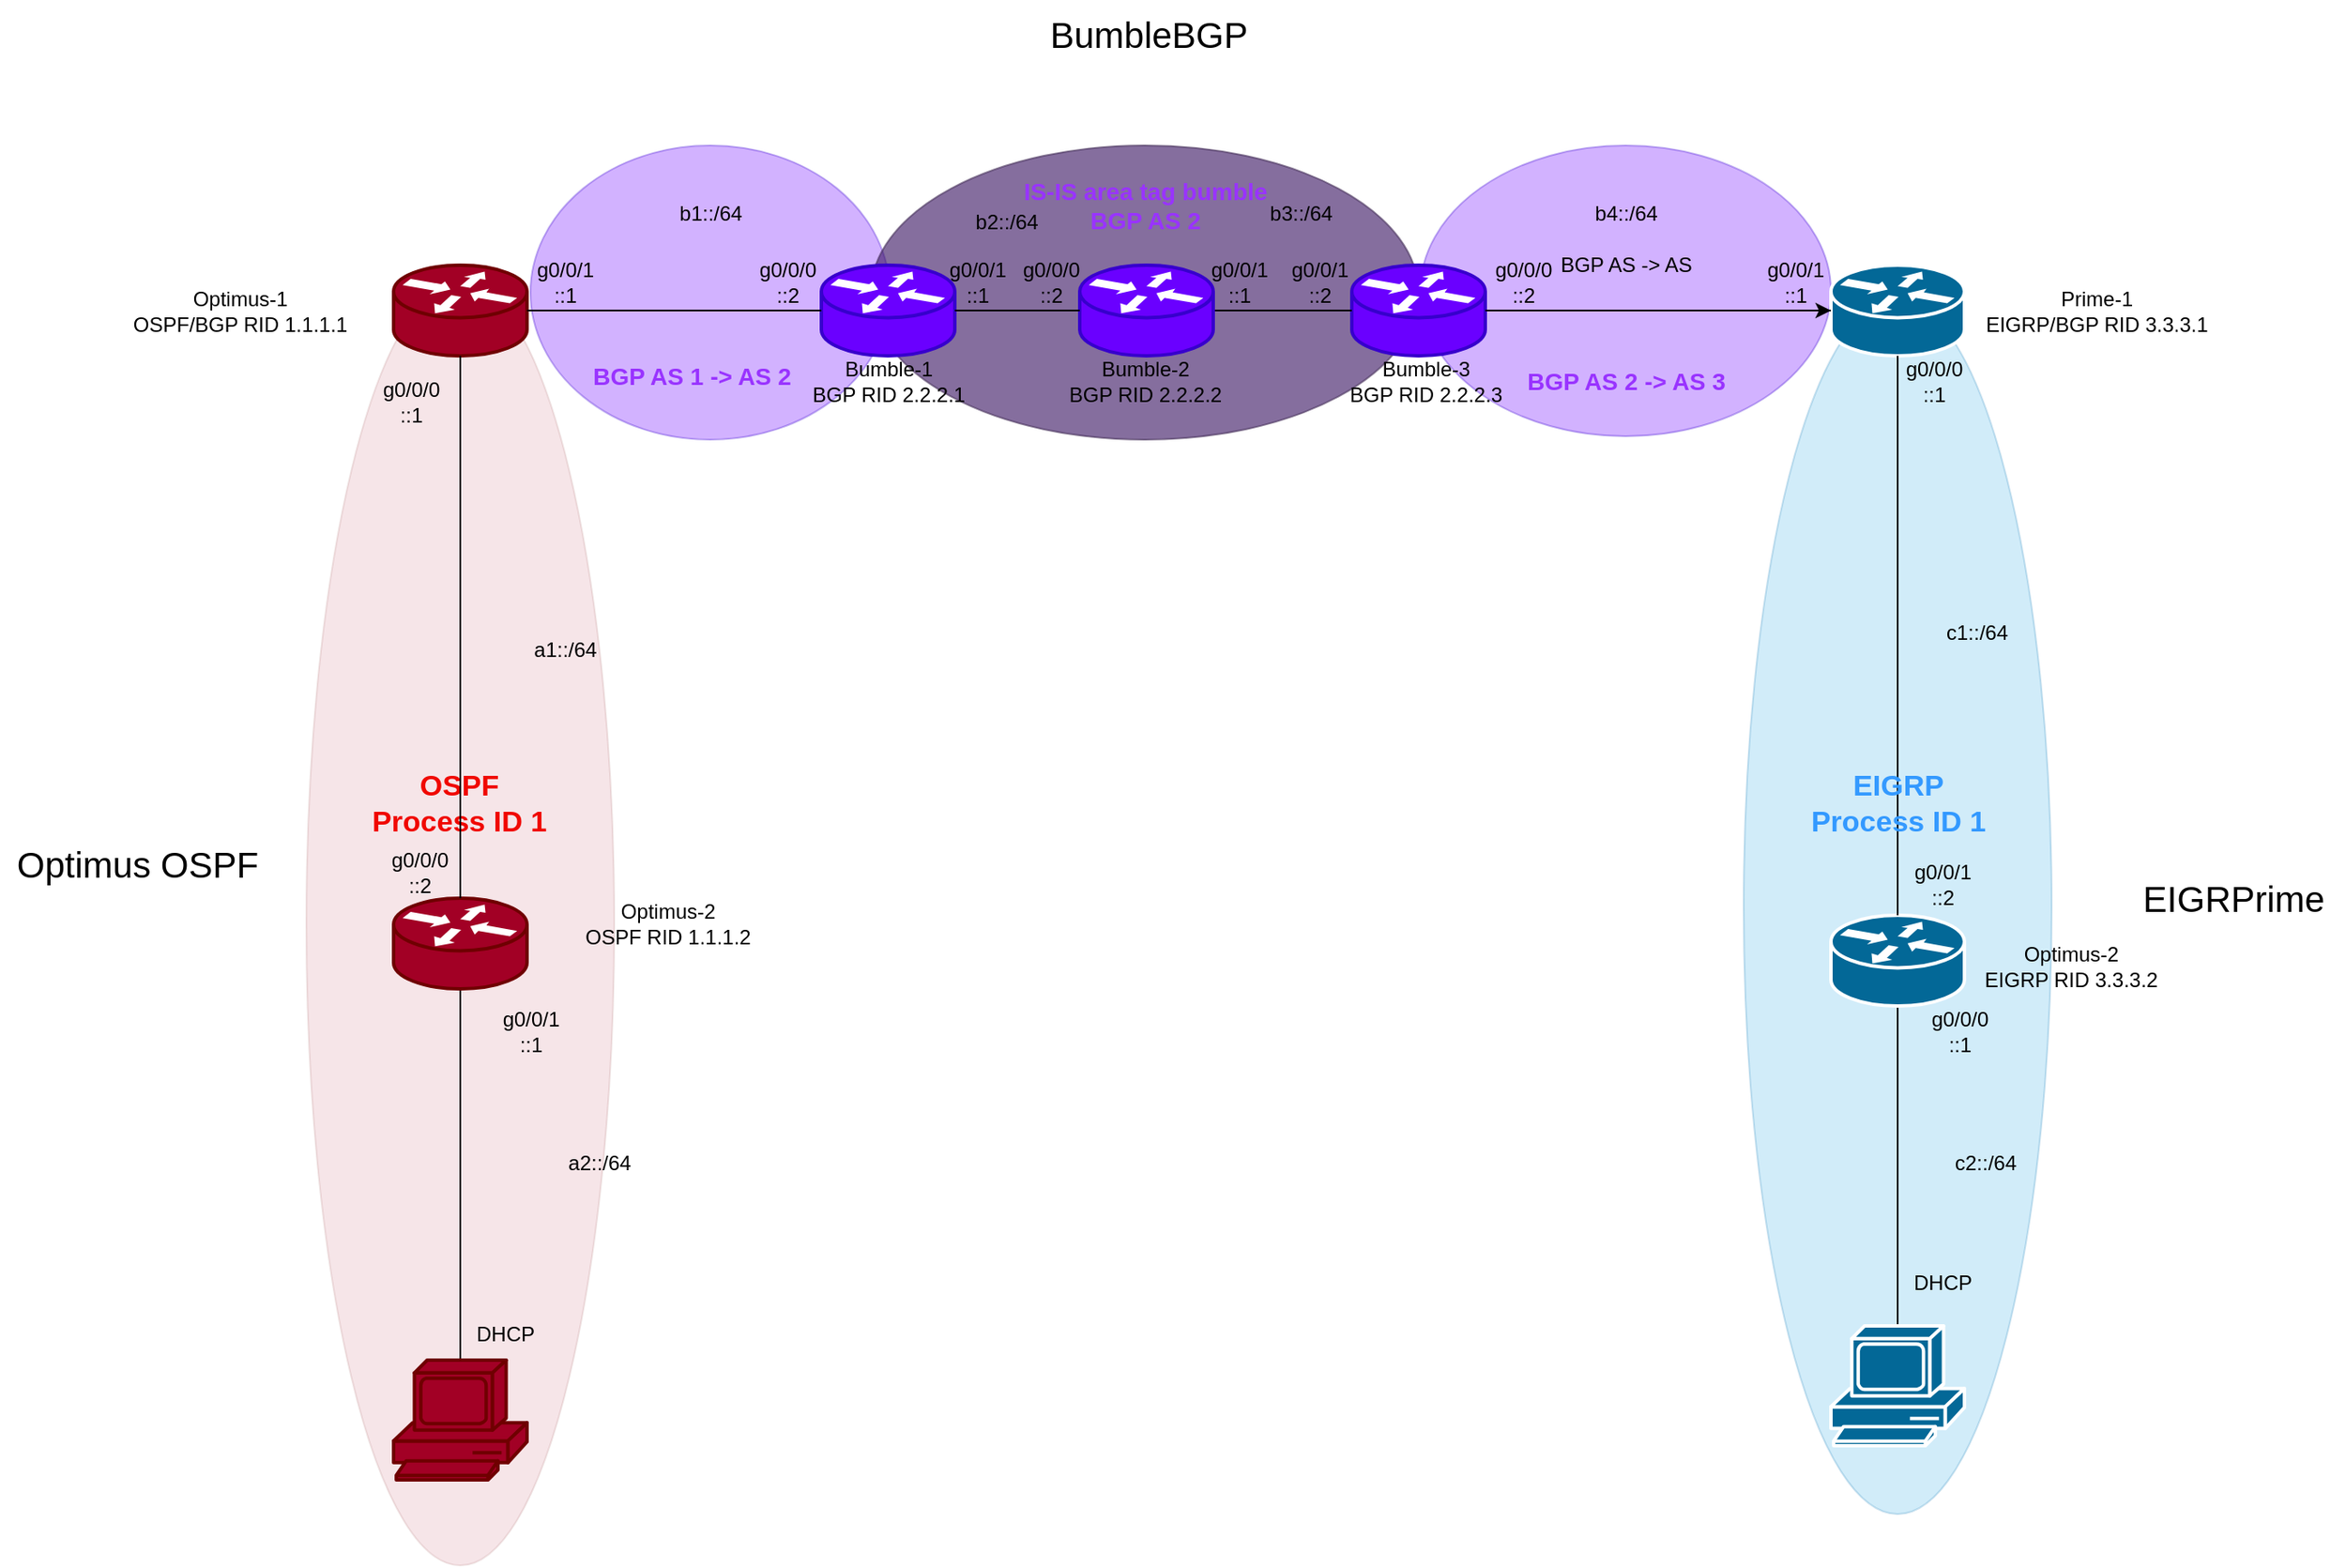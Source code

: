 <mxfile version="24.7.17">
  <diagram name="Page-1" id="sI1Y_BSzd4AdlZKSsxkL">
    <mxGraphModel dx="1566" dy="1156" grid="1" gridSize="10" guides="1" tooltips="1" connect="1" arrows="1" fold="1" page="1" pageScale="1" pageWidth="850" pageHeight="1100" math="0" shadow="0">
      <root>
        <mxCell id="0" />
        <mxCell id="1" parent="0" />
        <mxCell id="1tPkZBKoetkwBq6yqgOu-6" value="" style="ellipse;whiteSpace=wrap;html=1;fillColor=#6a00ff;opacity=30;fontColor=#ffffff;strokeColor=#3700CC;" parent="1" vertex="1">
          <mxGeometry x="600" y="330" width="240" height="170" as="geometry" />
        </mxCell>
        <mxCell id="1tPkZBKoetkwBq6yqgOu-5" value="" style="ellipse;whiteSpace=wrap;html=1;fillColor=#6a00ff;opacity=30;fontColor=#ffffff;strokeColor=#3700CC;" parent="1" vertex="1">
          <mxGeometry x="80" y="330" width="210" height="172" as="geometry" />
        </mxCell>
        <mxCell id="UPn8nsw803DuwbX5MxwD-7" value="" style="ellipse;whiteSpace=wrap;html=1;fillColor=#a20025;strokeColor=#6F0000;opacity=10;fontColor=#ffffff;" parent="1" vertex="1">
          <mxGeometry x="-51" y="410" width="180" height="750" as="geometry" />
        </mxCell>
        <mxCell id="UPn8nsw803DuwbX5MxwD-6" value="" style="ellipse;whiteSpace=wrap;html=1;fillColor=#340e5e;fontColor=#ffffff;strokeColor=#432D57;opacity=60;gradientColor=none;" parent="1" vertex="1">
          <mxGeometry x="279" y="330" width="320" height="172" as="geometry" />
        </mxCell>
        <mxCell id="UPn8nsw803DuwbX5MxwD-12" style="edgeStyle=orthogonalEdgeStyle;rounded=0;orthogonalLoop=1;jettySize=auto;html=1;exitX=1;exitY=0.5;exitDx=0;exitDy=0;exitPerimeter=0;" parent="1" source="UPn8nsw803DuwbX5MxwD-1" target="UPn8nsw803DuwbX5MxwD-5" edge="1">
          <mxGeometry relative="1" as="geometry" />
        </mxCell>
        <mxCell id="UPn8nsw803DuwbX5MxwD-1" value="" style="shape=mxgraph.cisco.routers.router;sketch=0;html=1;pointerEvents=1;dashed=0;fillColor=#6a00ff;strokeColor=#3700CC;strokeWidth=2;verticalLabelPosition=bottom;verticalAlign=top;align=center;outlineConnect=0;fontColor=#ffffff;" parent="1" vertex="1">
          <mxGeometry x="560" y="400" width="78" height="53" as="geometry" />
        </mxCell>
        <mxCell id="UPn8nsw803DuwbX5MxwD-11" style="edgeStyle=orthogonalEdgeStyle;rounded=0;orthogonalLoop=1;jettySize=auto;html=1;exitX=1;exitY=0.5;exitDx=0;exitDy=0;exitPerimeter=0;endArrow=none;endFill=0;" parent="1" source="UPn8nsw803DuwbX5MxwD-2" target="UPn8nsw803DuwbX5MxwD-1" edge="1">
          <mxGeometry relative="1" as="geometry" />
        </mxCell>
        <mxCell id="UPn8nsw803DuwbX5MxwD-2" value="" style="shape=mxgraph.cisco.routers.router;sketch=0;html=1;pointerEvents=1;dashed=0;fillColor=#6a00ff;strokeColor=#3700CC;strokeWidth=2;verticalLabelPosition=bottom;verticalAlign=top;align=center;outlineConnect=0;fontColor=#ffffff;" parent="1" vertex="1">
          <mxGeometry x="401" y="400" width="78" height="53" as="geometry" />
        </mxCell>
        <mxCell id="UPn8nsw803DuwbX5MxwD-3" value="" style="shape=mxgraph.cisco.routers.router;sketch=0;html=1;pointerEvents=1;dashed=0;fillColor=#6a00ff;strokeColor=#3700CC;strokeWidth=2;verticalLabelPosition=bottom;verticalAlign=top;align=center;outlineConnect=0;fontColor=#ffffff;" parent="1" vertex="1">
          <mxGeometry x="250" y="400" width="78" height="53" as="geometry" />
        </mxCell>
        <mxCell id="UPn8nsw803DuwbX5MxwD-4" value="" style="shape=mxgraph.cisco.routers.router;sketch=0;html=1;pointerEvents=1;dashed=0;fillColor=#a20025;strokeColor=#6F0000;strokeWidth=2;verticalLabelPosition=bottom;verticalAlign=top;align=center;outlineConnect=0;fontColor=#ffffff;" parent="1" vertex="1">
          <mxGeometry y="400" width="78" height="53" as="geometry" />
        </mxCell>
        <mxCell id="UPn8nsw803DuwbX5MxwD-8" value="" style="ellipse;whiteSpace=wrap;html=1;fillColor=#1ba1e2;fontColor=#ffffff;strokeColor=#006EAF;opacity=20;" parent="1" vertex="1">
          <mxGeometry x="789" y="420" width="180" height="710" as="geometry" />
        </mxCell>
        <mxCell id="UPn8nsw803DuwbX5MxwD-5" value="" style="shape=mxgraph.cisco.routers.router;sketch=0;html=1;pointerEvents=1;dashed=0;fillColor=#036897;strokeColor=#ffffff;strokeWidth=2;verticalLabelPosition=bottom;verticalAlign=top;align=center;outlineConnect=0;" parent="1" vertex="1">
          <mxGeometry x="840" y="400" width="78" height="53" as="geometry" />
        </mxCell>
        <mxCell id="UPn8nsw803DuwbX5MxwD-9" value="" style="endArrow=none;html=1;rounded=0;exitX=1;exitY=0.5;exitDx=0;exitDy=0;exitPerimeter=0;entryX=0;entryY=0.5;entryDx=0;entryDy=0;entryPerimeter=0;" parent="1" source="UPn8nsw803DuwbX5MxwD-4" target="UPn8nsw803DuwbX5MxwD-3" edge="1">
          <mxGeometry width="50" height="50" relative="1" as="geometry">
            <mxPoint x="160" y="630" as="sourcePoint" />
            <mxPoint x="210" y="580" as="targetPoint" />
          </mxGeometry>
        </mxCell>
        <mxCell id="UPn8nsw803DuwbX5MxwD-10" style="edgeStyle=orthogonalEdgeStyle;rounded=0;orthogonalLoop=1;jettySize=auto;html=1;exitX=1;exitY=0.5;exitDx=0;exitDy=0;exitPerimeter=0;entryX=0;entryY=0.5;entryDx=0;entryDy=0;entryPerimeter=0;endArrow=none;endFill=0;" parent="1" source="UPn8nsw803DuwbX5MxwD-3" target="UPn8nsw803DuwbX5MxwD-2" edge="1">
          <mxGeometry relative="1" as="geometry" />
        </mxCell>
        <mxCell id="UPn8nsw803DuwbX5MxwD-14" value="" style="endArrow=none;html=1;rounded=0;exitX=1;exitY=0.5;exitDx=0;exitDy=0;exitPerimeter=0;entryX=0;entryY=0.5;entryDx=0;entryDy=0;entryPerimeter=0;" parent="1" source="UPn8nsw803DuwbX5MxwD-1" target="UPn8nsw803DuwbX5MxwD-5" edge="1">
          <mxGeometry width="50" height="50" relative="1" as="geometry">
            <mxPoint x="670" y="610" as="sourcePoint" />
            <mxPoint x="720" y="560" as="targetPoint" />
          </mxGeometry>
        </mxCell>
        <mxCell id="UPn8nsw803DuwbX5MxwD-16" value="&lt;font color=&quot;#f00800&quot; style=&quot;font-size: 17px;&quot;&gt;&lt;b&gt;OSPF&lt;/b&gt;&lt;/font&gt;&lt;div&gt;&lt;font color=&quot;#f00800&quot; style=&quot;font-size: 17px;&quot;&gt;&lt;b&gt;Process ID 1&lt;/b&gt;&lt;/font&gt;&lt;/div&gt;" style="text;html=1;align=center;verticalAlign=middle;resizable=0;points=[];autosize=1;strokeColor=none;fillColor=none;" parent="1" vertex="1">
          <mxGeometry x="-27" y="690" width="130" height="50" as="geometry" />
        </mxCell>
        <mxCell id="UPn8nsw803DuwbX5MxwD-20" value="&lt;font color=&quot;#9933ff&quot; style=&quot;font-size: 14px;&quot;&gt;&lt;b style=&quot;&quot;&gt;BGP AS 1 -&amp;gt; AS 2&lt;/b&gt;&lt;/font&gt;" style="text;html=1;align=center;verticalAlign=middle;resizable=0;points=[];autosize=1;strokeColor=none;fillColor=none;" parent="1" vertex="1">
          <mxGeometry x="104" y="450" width="140" height="30" as="geometry" />
        </mxCell>
        <mxCell id="UPn8nsw803DuwbX5MxwD-22" value="BGP AS -&amp;gt; AS" style="text;html=1;align=center;verticalAlign=middle;resizable=0;points=[];autosize=1;strokeColor=none;fillColor=none;" parent="1" vertex="1">
          <mxGeometry x="670" y="385" width="100" height="30" as="geometry" />
        </mxCell>
        <mxCell id="1tPkZBKoetkwBq6yqgOu-4" style="edgeStyle=orthogonalEdgeStyle;rounded=0;orthogonalLoop=1;jettySize=auto;html=1;exitX=0.5;exitY=1;exitDx=0;exitDy=0;exitPerimeter=0;endArrow=none;endFill=0;" parent="1" source="gIKM9Qrl8S8rRJwK-Yib-1" target="1tPkZBKoetkwBq6yqgOu-1" edge="1">
          <mxGeometry relative="1" as="geometry" />
        </mxCell>
        <mxCell id="gIKM9Qrl8S8rRJwK-Yib-1" value="" style="shape=mxgraph.cisco.routers.router;sketch=0;html=1;pointerEvents=1;dashed=0;fillColor=#a20025;strokeColor=#6F0000;strokeWidth=2;verticalLabelPosition=bottom;verticalAlign=top;align=center;outlineConnect=0;fontColor=#ffffff;" parent="1" vertex="1">
          <mxGeometry y="770" width="78" height="53" as="geometry" />
        </mxCell>
        <mxCell id="1tPkZBKoetkwBq6yqgOu-3" style="edgeStyle=orthogonalEdgeStyle;rounded=0;orthogonalLoop=1;jettySize=auto;html=1;exitX=0.5;exitY=1;exitDx=0;exitDy=0;exitPerimeter=0;endArrow=none;endFill=0;" parent="1" source="gIKM9Qrl8S8rRJwK-Yib-2" target="1tPkZBKoetkwBq6yqgOu-2" edge="1">
          <mxGeometry relative="1" as="geometry" />
        </mxCell>
        <mxCell id="gIKM9Qrl8S8rRJwK-Yib-2" value="" style="shape=mxgraph.cisco.routers.router;sketch=0;html=1;pointerEvents=1;dashed=0;fillColor=#036897;strokeColor=#ffffff;strokeWidth=2;verticalLabelPosition=bottom;verticalAlign=top;align=center;outlineConnect=0;" parent="1" vertex="1">
          <mxGeometry x="840" y="780" width="78" height="53" as="geometry" />
        </mxCell>
        <mxCell id="gIKM9Qrl8S8rRJwK-Yib-3" style="edgeStyle=orthogonalEdgeStyle;rounded=0;orthogonalLoop=1;jettySize=auto;html=1;exitX=0.5;exitY=1;exitDx=0;exitDy=0;exitPerimeter=0;entryX=0.5;entryY=0;entryDx=0;entryDy=0;entryPerimeter=0;endArrow=none;endFill=0;" parent="1" source="UPn8nsw803DuwbX5MxwD-4" target="gIKM9Qrl8S8rRJwK-Yib-1" edge="1">
          <mxGeometry relative="1" as="geometry" />
        </mxCell>
        <mxCell id="gIKM9Qrl8S8rRJwK-Yib-4" style="edgeStyle=orthogonalEdgeStyle;rounded=0;orthogonalLoop=1;jettySize=auto;html=1;exitX=0.5;exitY=1;exitDx=0;exitDy=0;exitPerimeter=0;entryX=0.5;entryY=0;entryDx=0;entryDy=0;entryPerimeter=0;endArrow=none;endFill=0;" parent="1" source="UPn8nsw803DuwbX5MxwD-5" target="gIKM9Qrl8S8rRJwK-Yib-2" edge="1">
          <mxGeometry relative="1" as="geometry" />
        </mxCell>
        <mxCell id="1tPkZBKoetkwBq6yqgOu-1" value="" style="shape=mxgraph.cisco.computers_and_peripherals.pc;sketch=0;html=1;pointerEvents=1;dashed=0;fillColor=#a20025;strokeColor=#6F0000;strokeWidth=2;verticalLabelPosition=bottom;verticalAlign=top;align=center;outlineConnect=0;fontColor=#ffffff;" parent="1" vertex="1">
          <mxGeometry y="1040" width="78" height="70" as="geometry" />
        </mxCell>
        <mxCell id="1tPkZBKoetkwBq6yqgOu-2" value="" style="shape=mxgraph.cisco.computers_and_peripherals.pc;sketch=0;html=1;pointerEvents=1;dashed=0;fillColor=#036897;strokeColor=#ffffff;strokeWidth=2;verticalLabelPosition=bottom;verticalAlign=top;align=center;outlineConnect=0;" parent="1" vertex="1">
          <mxGeometry x="840" y="1020" width="78" height="70" as="geometry" />
        </mxCell>
        <mxCell id="1tPkZBKoetkwBq6yqgOu-10" value="&lt;font style=&quot;font-size: 21px;&quot;&gt;BumbleBGP&lt;/font&gt;" style="text;html=1;align=center;verticalAlign=middle;resizable=0;points=[];autosize=1;strokeColor=none;fillColor=none;" parent="1" vertex="1">
          <mxGeometry x="371" y="245" width="140" height="40" as="geometry" />
        </mxCell>
        <mxCell id="1tPkZBKoetkwBq6yqgOu-11" value="&lt;font style=&quot;font-size: 21px;&quot;&gt;Optimus OSPF&lt;/font&gt;" style="text;html=1;align=center;verticalAlign=middle;resizable=0;points=[];autosize=1;strokeColor=none;fillColor=none;" parent="1" vertex="1">
          <mxGeometry x="-230" y="730" width="160" height="40" as="geometry" />
        </mxCell>
        <mxCell id="1tPkZBKoetkwBq6yqgOu-12" value="&lt;font style=&quot;font-size: 21px;&quot;&gt;EIGRPrime&lt;/font&gt;" style="text;html=1;align=center;verticalAlign=middle;resizable=0;points=[];autosize=1;strokeColor=none;fillColor=none;" parent="1" vertex="1">
          <mxGeometry x="1010" y="750" width="130" height="40" as="geometry" />
        </mxCell>
        <mxCell id="1tPkZBKoetkwBq6yqgOu-13" value="Optimus-1&lt;div&gt;OSPF/BGP RID 1.1.1.1&lt;/div&gt;" style="text;html=1;align=center;verticalAlign=middle;resizable=0;points=[];autosize=1;strokeColor=none;fillColor=none;" parent="1" vertex="1">
          <mxGeometry x="-165" y="406.5" width="150" height="40" as="geometry" />
        </mxCell>
        <mxCell id="1tPkZBKoetkwBq6yqgOu-14" value="Optimus-2&lt;div&gt;OSPF RID 1.1.1.2&lt;/div&gt;" style="text;html=1;align=center;verticalAlign=middle;resizable=0;points=[];autosize=1;strokeColor=none;fillColor=none;" parent="1" vertex="1">
          <mxGeometry x="100" y="765" width="120" height="40" as="geometry" />
        </mxCell>
        <mxCell id="1tPkZBKoetkwBq6yqgOu-15" value="Bumble-1&lt;div&gt;BGP RID 2.2.2.1&lt;/div&gt;" style="text;html=1;align=center;verticalAlign=middle;resizable=0;points=[];autosize=1;strokeColor=none;fillColor=none;" parent="1" vertex="1">
          <mxGeometry x="234" y="448" width="110" height="40" as="geometry" />
        </mxCell>
        <mxCell id="1tPkZBKoetkwBq6yqgOu-16" value="Bumble-2&lt;div&gt;BGP RID 2.2.2.2&lt;/div&gt;" style="text;html=1;align=center;verticalAlign=middle;resizable=0;points=[];autosize=1;strokeColor=none;fillColor=none;" parent="1" vertex="1">
          <mxGeometry x="384" y="448" width="110" height="40" as="geometry" />
        </mxCell>
        <mxCell id="1tPkZBKoetkwBq6yqgOu-17" value="Bumble-3&lt;div&gt;BGP RID 2.2.2.3&lt;/div&gt;" style="text;html=1;align=center;verticalAlign=middle;resizable=0;points=[];autosize=1;strokeColor=none;fillColor=none;" parent="1" vertex="1">
          <mxGeometry x="548" y="448" width="110" height="40" as="geometry" />
        </mxCell>
        <mxCell id="1tPkZBKoetkwBq6yqgOu-18" value="Prime-1&lt;div&gt;EIGRP/BGP RID 3.3.3.1&lt;/div&gt;" style="text;html=1;align=center;verticalAlign=middle;resizable=0;points=[];autosize=1;strokeColor=none;fillColor=none;" parent="1" vertex="1">
          <mxGeometry x="920" y="406.5" width="150" height="40" as="geometry" />
        </mxCell>
        <mxCell id="1tPkZBKoetkwBq6yqgOu-19" value="Optimus-2&lt;div&gt;EIGRP RID 3.3.3.2&lt;/div&gt;" style="text;html=1;align=center;verticalAlign=middle;resizable=0;points=[];autosize=1;strokeColor=none;fillColor=none;" parent="1" vertex="1">
          <mxGeometry x="920" y="790" width="120" height="40" as="geometry" />
        </mxCell>
        <mxCell id="1jXDasSO5Ef96ZuTBkxH-1" value="a1::/64" style="text;html=1;align=center;verticalAlign=middle;resizable=0;points=[];autosize=1;strokeColor=none;fillColor=none;" parent="1" vertex="1">
          <mxGeometry x="70" y="610" width="60" height="30" as="geometry" />
        </mxCell>
        <mxCell id="1jXDasSO5Ef96ZuTBkxH-2" value="a2::/64" style="text;html=1;align=center;verticalAlign=middle;resizable=0;points=[];autosize=1;strokeColor=none;fillColor=none;" parent="1" vertex="1">
          <mxGeometry x="90" y="910" width="60" height="30" as="geometry" />
        </mxCell>
        <mxCell id="1jXDasSO5Ef96ZuTBkxH-3" value="b1::/64" style="text;html=1;align=center;verticalAlign=middle;resizable=0;points=[];autosize=1;strokeColor=none;fillColor=none;" parent="1" vertex="1">
          <mxGeometry x="155" y="355" width="60" height="30" as="geometry" />
        </mxCell>
        <mxCell id="1jXDasSO5Ef96ZuTBkxH-4" value="b2::/64" style="text;html=1;align=center;verticalAlign=middle;resizable=0;points=[];autosize=1;strokeColor=none;fillColor=none;" parent="1" vertex="1">
          <mxGeometry x="328" y="360" width="60" height="30" as="geometry" />
        </mxCell>
        <mxCell id="1jXDasSO5Ef96ZuTBkxH-5" value="b3::/64" style="text;html=1;align=center;verticalAlign=middle;resizable=0;points=[];autosize=1;strokeColor=none;fillColor=none;" parent="1" vertex="1">
          <mxGeometry x="500" y="355" width="60" height="30" as="geometry" />
        </mxCell>
        <mxCell id="1jXDasSO5Ef96ZuTBkxH-6" value="c1::/64" style="text;html=1;align=center;verticalAlign=middle;resizable=0;points=[];autosize=1;strokeColor=none;fillColor=none;" parent="1" vertex="1">
          <mxGeometry x="895" y="600" width="60" height="30" as="geometry" />
        </mxCell>
        <mxCell id="1jXDasSO5Ef96ZuTBkxH-7" value="c2::/64" style="text;html=1;align=center;verticalAlign=middle;resizable=0;points=[];autosize=1;strokeColor=none;fillColor=none;" parent="1" vertex="1">
          <mxGeometry x="900" y="910" width="60" height="30" as="geometry" />
        </mxCell>
        <mxCell id="1jXDasSO5Ef96ZuTBkxH-8" value="&lt;div&gt;g0/0/1&lt;/div&gt;::1" style="text;html=1;align=center;verticalAlign=middle;resizable=0;points=[];autosize=1;strokeColor=none;fillColor=none;" parent="1" vertex="1">
          <mxGeometry x="50" y="828" width="60" height="40" as="geometry" />
        </mxCell>
        <mxCell id="1jXDasSO5Ef96ZuTBkxH-9" value="DHCP" style="text;html=1;align=center;verticalAlign=middle;resizable=0;points=[];autosize=1;strokeColor=none;fillColor=none;" parent="1" vertex="1">
          <mxGeometry x="35" y="1010" width="60" height="30" as="geometry" />
        </mxCell>
        <mxCell id="1jXDasSO5Ef96ZuTBkxH-10" value="&lt;div&gt;g0/0/0&lt;/div&gt;::1" style="text;html=1;align=center;verticalAlign=middle;resizable=0;points=[];autosize=1;strokeColor=none;fillColor=none;" parent="1" vertex="1">
          <mxGeometry x="-20" y="460" width="60" height="40" as="geometry" />
        </mxCell>
        <mxCell id="1jXDasSO5Ef96ZuTBkxH-11" value="&lt;div&gt;g0/0/0&lt;/div&gt;::2" style="text;html=1;align=center;verticalAlign=middle;resizable=0;points=[];autosize=1;strokeColor=none;fillColor=none;" parent="1" vertex="1">
          <mxGeometry x="-15" y="735" width="60" height="40" as="geometry" />
        </mxCell>
        <mxCell id="1jXDasSO5Ef96ZuTBkxH-12" value="&lt;div&gt;g0/0/1&lt;/div&gt;::1" style="text;html=1;align=center;verticalAlign=middle;resizable=0;points=[];autosize=1;strokeColor=none;fillColor=none;" parent="1" vertex="1">
          <mxGeometry x="70" y="390" width="60" height="40" as="geometry" />
        </mxCell>
        <mxCell id="1jXDasSO5Ef96ZuTBkxH-13" value="&lt;div&gt;g0/0/0&lt;/div&gt;::2" style="text;html=1;align=center;verticalAlign=middle;resizable=0;points=[];autosize=1;strokeColor=none;fillColor=none;" parent="1" vertex="1">
          <mxGeometry x="200" y="390" width="60" height="40" as="geometry" />
        </mxCell>
        <mxCell id="1jXDasSO5Ef96ZuTBkxH-14" value="&lt;div&gt;g0/0/1&lt;/div&gt;::1" style="text;html=1;align=center;verticalAlign=middle;resizable=0;points=[];autosize=1;strokeColor=none;fillColor=none;" parent="1" vertex="1">
          <mxGeometry x="311" y="390" width="60" height="40" as="geometry" />
        </mxCell>
        <mxCell id="1jXDasSO5Ef96ZuTBkxH-15" value="b4::/64" style="text;html=1;align=center;verticalAlign=middle;resizable=0;points=[];autosize=1;strokeColor=none;fillColor=none;" parent="1" vertex="1">
          <mxGeometry x="690" y="355" width="60" height="30" as="geometry" />
        </mxCell>
        <mxCell id="1jXDasSO5Ef96ZuTBkxH-18" value="&lt;div&gt;g0/0/0&lt;/div&gt;::2" style="text;html=1;align=center;verticalAlign=middle;resizable=0;points=[];autosize=1;strokeColor=none;fillColor=none;" parent="1" vertex="1">
          <mxGeometry x="354" y="390" width="60" height="40" as="geometry" />
        </mxCell>
        <mxCell id="1jXDasSO5Ef96ZuTBkxH-19" value="&lt;div&gt;g0/0/1&lt;/div&gt;::1" style="text;html=1;align=center;verticalAlign=middle;resizable=0;points=[];autosize=1;strokeColor=none;fillColor=none;" parent="1" vertex="1">
          <mxGeometry x="464" y="390" width="60" height="40" as="geometry" />
        </mxCell>
        <mxCell id="1jXDasSO5Ef96ZuTBkxH-20" value="&lt;div&gt;g0/0/1&lt;/div&gt;::2" style="text;html=1;align=center;verticalAlign=middle;resizable=0;points=[];autosize=1;strokeColor=none;fillColor=none;" parent="1" vertex="1">
          <mxGeometry x="511" y="390" width="60" height="40" as="geometry" />
        </mxCell>
        <mxCell id="1jXDasSO5Ef96ZuTBkxH-21" value="&lt;div&gt;g0/0/0&lt;/div&gt;::2" style="text;html=1;align=center;verticalAlign=middle;resizable=0;points=[];autosize=1;strokeColor=none;fillColor=none;" parent="1" vertex="1">
          <mxGeometry x="630" y="390" width="60" height="40" as="geometry" />
        </mxCell>
        <mxCell id="1jXDasSO5Ef96ZuTBkxH-22" value="&lt;div&gt;g0/0/1&lt;/div&gt;::1" style="text;html=1;align=center;verticalAlign=middle;resizable=0;points=[];autosize=1;strokeColor=none;fillColor=none;" parent="1" vertex="1">
          <mxGeometry x="789" y="390" width="60" height="40" as="geometry" />
        </mxCell>
        <mxCell id="1jXDasSO5Ef96ZuTBkxH-23" value="&lt;div&gt;g0/0/0&lt;/div&gt;::1" style="text;html=1;align=center;verticalAlign=middle;resizable=0;points=[];autosize=1;strokeColor=none;fillColor=none;" parent="1" vertex="1">
          <mxGeometry x="870" y="448" width="60" height="40" as="geometry" />
        </mxCell>
        <mxCell id="1jXDasSO5Ef96ZuTBkxH-24" value="&lt;div&gt;g0/0/1&lt;/div&gt;::2" style="text;html=1;align=center;verticalAlign=middle;resizable=0;points=[];autosize=1;strokeColor=none;fillColor=none;" parent="1" vertex="1">
          <mxGeometry x="875" y="741.5" width="60" height="40" as="geometry" />
        </mxCell>
        <mxCell id="1jXDasSO5Ef96ZuTBkxH-25" value="g0/0/0&lt;br&gt;::1" style="text;html=1;align=center;verticalAlign=middle;resizable=0;points=[];autosize=1;strokeColor=none;fillColor=none;" parent="1" vertex="1">
          <mxGeometry x="885" y="828" width="60" height="40" as="geometry" />
        </mxCell>
        <mxCell id="1jXDasSO5Ef96ZuTBkxH-26" value="DHCP" style="text;html=1;align=center;verticalAlign=middle;resizable=0;points=[];autosize=1;strokeColor=none;fillColor=none;" parent="1" vertex="1">
          <mxGeometry x="875" y="980" width="60" height="30" as="geometry" />
        </mxCell>
        <mxCell id="1jXDasSO5Ef96ZuTBkxH-27" value="&lt;font color=&quot;#3399ff&quot;&gt;&lt;span style=&quot;font-size: 17px;&quot;&gt;&lt;b&gt;EIGRP&lt;/b&gt;&lt;/span&gt;&lt;/font&gt;&lt;br&gt;&lt;div&gt;&lt;font color=&quot;#3399ff&quot; style=&quot;font-size: 17px;&quot;&gt;&lt;b style=&quot;&quot;&gt;Process ID 1&lt;/b&gt;&lt;/font&gt;&lt;/div&gt;" style="text;html=1;align=center;verticalAlign=middle;resizable=0;points=[];autosize=1;strokeColor=none;fillColor=none;" parent="1" vertex="1">
          <mxGeometry x="814" y="690" width="130" height="50" as="geometry" />
        </mxCell>
        <mxCell id="1jXDasSO5Ef96ZuTBkxH-29" value="&lt;font color=&quot;#9933ff&quot; style=&quot;font-size: 14px;&quot;&gt;&lt;b style=&quot;&quot;&gt;BGP AS 2 -&amp;gt; AS 3&lt;/b&gt;&lt;/font&gt;" style="text;html=1;align=center;verticalAlign=middle;resizable=0;points=[];autosize=1;strokeColor=none;fillColor=none;" parent="1" vertex="1">
          <mxGeometry x="650" y="453" width="140" height="30" as="geometry" />
        </mxCell>
        <mxCell id="1jXDasSO5Ef96ZuTBkxH-30" value="&lt;font color=&quot;#9933ff&quot; style=&quot;font-size: 14px;&quot;&gt;&lt;b style=&quot;&quot;&gt;IS-IS area tag bumble&lt;/b&gt;&lt;/font&gt;&lt;div&gt;&lt;font color=&quot;#9933ff&quot; style=&quot;font-size: 14px;&quot;&gt;&lt;b style=&quot;&quot;&gt;BGP AS 2&lt;/b&gt;&lt;/font&gt;&lt;/div&gt;" style="text;html=1;align=center;verticalAlign=middle;resizable=0;points=[];autosize=1;strokeColor=none;fillColor=none;" parent="1" vertex="1">
          <mxGeometry x="354" y="340" width="170" height="50" as="geometry" />
        </mxCell>
      </root>
    </mxGraphModel>
  </diagram>
</mxfile>
